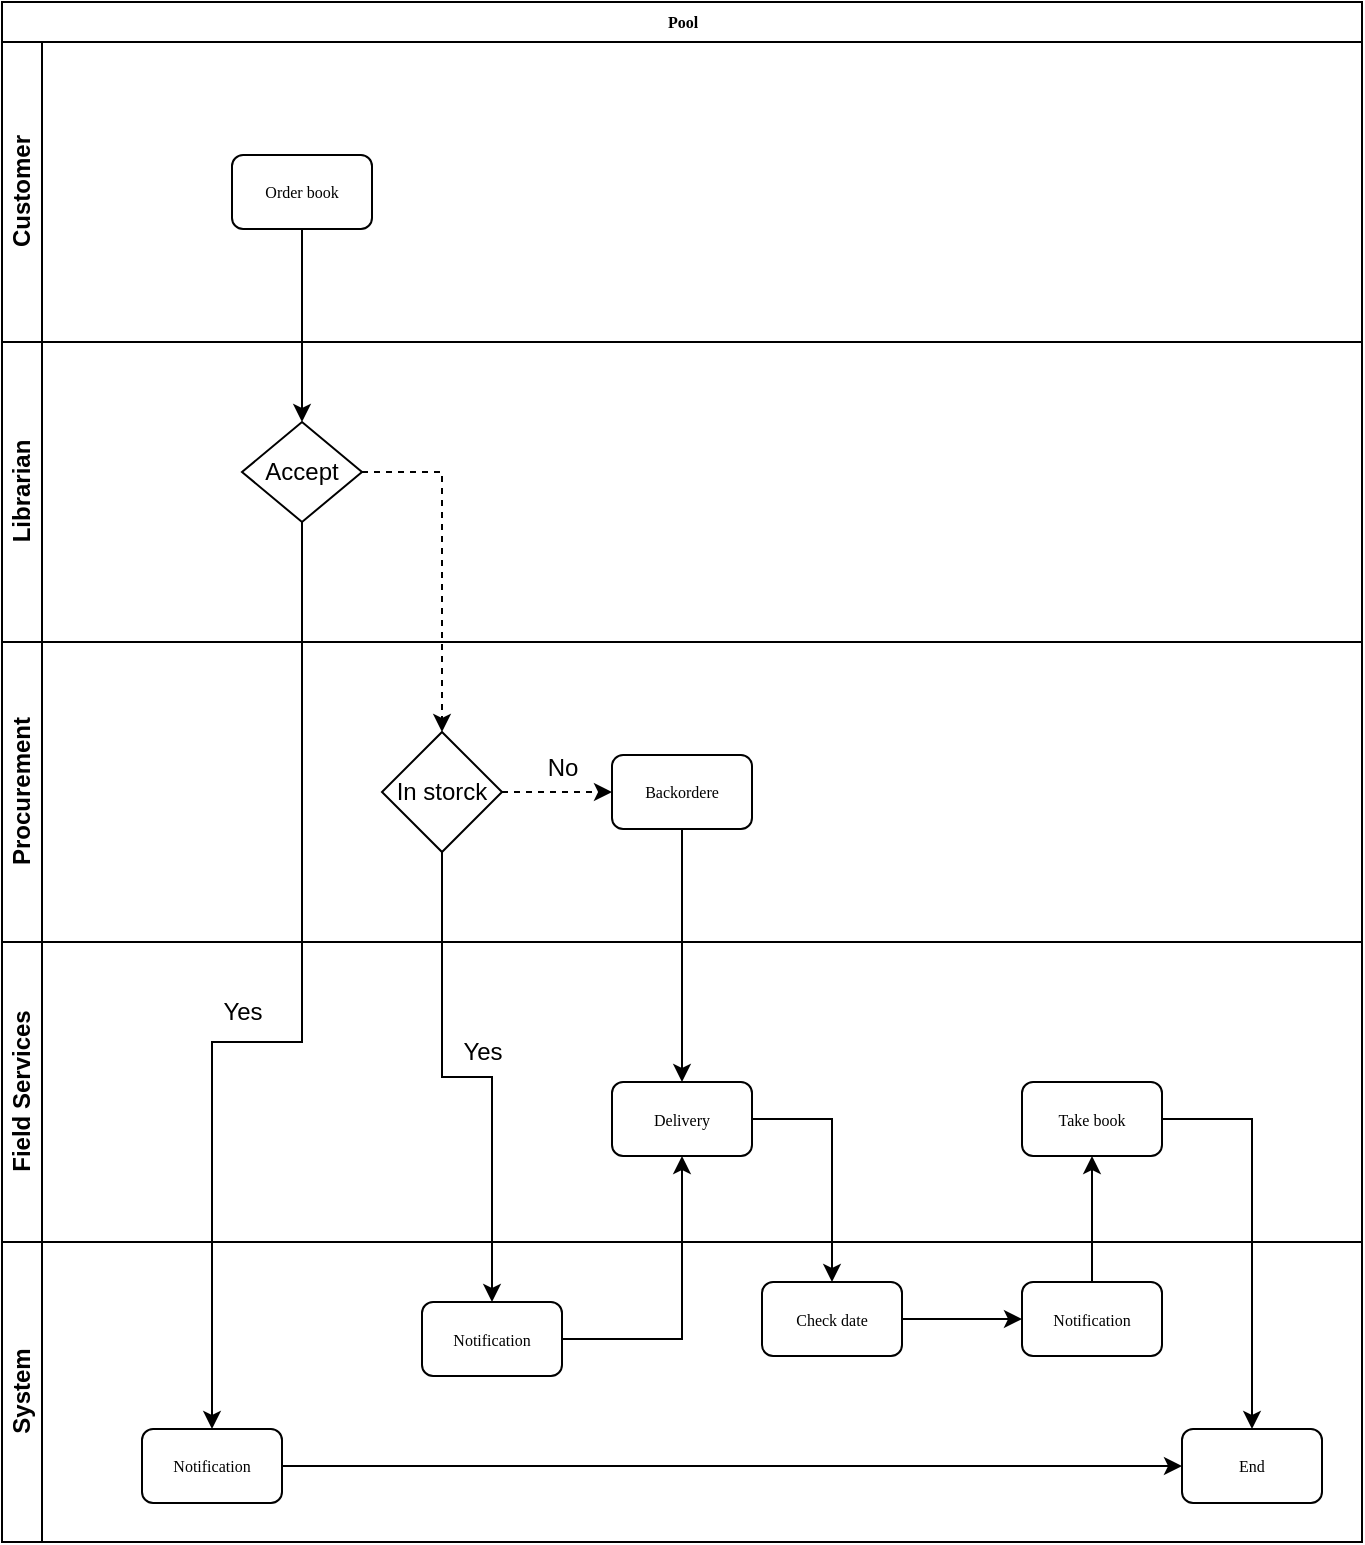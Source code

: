 <mxfile version="21.2.1" type="github">
  <diagram name="Page-1" id="c7488fd3-1785-93aa-aadb-54a6760d102a">
    <mxGraphModel dx="934" dy="506" grid="1" gridSize="10" guides="1" tooltips="1" connect="1" arrows="1" fold="1" page="1" pageScale="1" pageWidth="1100" pageHeight="850" background="none" math="0" shadow="0">
      <root>
        <mxCell id="0" />
        <mxCell id="1" parent="0" />
        <mxCell id="PioGHYzCHyVuM6W1-n5X-24" value="Pool" style="swimlane;html=1;childLayout=stackLayout;horizontal=1;startSize=20;horizontalStack=0;rounded=0;shadow=0;labelBackgroundColor=none;strokeWidth=1;fontFamily=Verdana;fontSize=8;align=center;" vertex="1" parent="1">
          <mxGeometry x="210" y="40" width="680" height="770" as="geometry" />
        </mxCell>
        <mxCell id="PioGHYzCHyVuM6W1-n5X-25" value="Customer" style="swimlane;html=1;startSize=20;horizontal=0;" vertex="1" parent="PioGHYzCHyVuM6W1-n5X-24">
          <mxGeometry y="20" width="680" height="150" as="geometry" />
        </mxCell>
        <mxCell id="PioGHYzCHyVuM6W1-n5X-26" value="Order book" style="rounded=1;whiteSpace=wrap;html=1;shadow=0;labelBackgroundColor=none;strokeWidth=1;fontFamily=Verdana;fontSize=8;align=center;" vertex="1" parent="PioGHYzCHyVuM6W1-n5X-25">
          <mxGeometry x="115" y="56.5" width="70" height="37" as="geometry" />
        </mxCell>
        <mxCell id="PioGHYzCHyVuM6W1-n5X-27" value="Librarian" style="swimlane;html=1;startSize=20;horizontal=0;" vertex="1" parent="PioGHYzCHyVuM6W1-n5X-24">
          <mxGeometry y="170" width="680" height="150" as="geometry" />
        </mxCell>
        <mxCell id="PioGHYzCHyVuM6W1-n5X-47" value="Accept" style="strokeWidth=1;html=1;shape=mxgraph.flowchart.decision;whiteSpace=wrap;" vertex="1" parent="PioGHYzCHyVuM6W1-n5X-27">
          <mxGeometry x="120" y="40" width="60" height="50" as="geometry" />
        </mxCell>
        <mxCell id="PioGHYzCHyVuM6W1-n5X-53" style="edgeStyle=orthogonalEdgeStyle;rounded=0;orthogonalLoop=1;jettySize=auto;html=1;entryX=0.5;entryY=0;entryDx=0;entryDy=0;entryPerimeter=0;" edge="1" parent="PioGHYzCHyVuM6W1-n5X-24" source="PioGHYzCHyVuM6W1-n5X-26" target="PioGHYzCHyVuM6W1-n5X-47">
          <mxGeometry relative="1" as="geometry" />
        </mxCell>
        <mxCell id="PioGHYzCHyVuM6W1-n5X-63" value="Procurement&lt;br&gt;" style="swimlane;html=1;startSize=20;horizontal=0;" vertex="1" parent="PioGHYzCHyVuM6W1-n5X-24">
          <mxGeometry y="320" width="680" height="150" as="geometry" />
        </mxCell>
        <mxCell id="PioGHYzCHyVuM6W1-n5X-93" value="" style="edgeStyle=orthogonalEdgeStyle;rounded=0;orthogonalLoop=1;jettySize=auto;html=1;dashed=1;" edge="1" parent="PioGHYzCHyVuM6W1-n5X-63" source="PioGHYzCHyVuM6W1-n5X-69" target="PioGHYzCHyVuM6W1-n5X-92">
          <mxGeometry relative="1" as="geometry" />
        </mxCell>
        <mxCell id="PioGHYzCHyVuM6W1-n5X-69" value="In storck" style="strokeWidth=1;html=1;shape=mxgraph.flowchart.decision;whiteSpace=wrap;" vertex="1" parent="PioGHYzCHyVuM6W1-n5X-63">
          <mxGeometry x="190" y="45" width="60" height="60" as="geometry" />
        </mxCell>
        <mxCell id="PioGHYzCHyVuM6W1-n5X-86" style="edgeStyle=orthogonalEdgeStyle;rounded=0;orthogonalLoop=1;jettySize=auto;html=1;exitX=0.5;exitY=1;exitDx=0;exitDy=0;" edge="1" parent="PioGHYzCHyVuM6W1-n5X-63">
          <mxGeometry relative="1" as="geometry">
            <mxPoint x="455.0" y="93.5" as="sourcePoint" />
            <mxPoint x="455.0" y="93.5" as="targetPoint" />
          </mxGeometry>
        </mxCell>
        <mxCell id="PioGHYzCHyVuM6W1-n5X-92" value="Backordere" style="rounded=1;whiteSpace=wrap;html=1;shadow=0;labelBackgroundColor=none;strokeWidth=1;fontFamily=Verdana;fontSize=8;align=center;" vertex="1" parent="PioGHYzCHyVuM6W1-n5X-63">
          <mxGeometry x="305" y="56.5" width="70" height="37" as="geometry" />
        </mxCell>
        <mxCell id="PioGHYzCHyVuM6W1-n5X-70" style="edgeStyle=orthogonalEdgeStyle;rounded=0;orthogonalLoop=1;jettySize=auto;html=1;dashed=1;" edge="1" parent="PioGHYzCHyVuM6W1-n5X-24" source="PioGHYzCHyVuM6W1-n5X-47" target="PioGHYzCHyVuM6W1-n5X-69">
          <mxGeometry relative="1" as="geometry" />
        </mxCell>
        <mxCell id="PioGHYzCHyVuM6W1-n5X-72" style="edgeStyle=orthogonalEdgeStyle;rounded=0;orthogonalLoop=1;jettySize=auto;html=1;entryX=0.5;entryY=0;entryDx=0;entryDy=0;" edge="1" parent="PioGHYzCHyVuM6W1-n5X-24" source="PioGHYzCHyVuM6W1-n5X-69" target="PioGHYzCHyVuM6W1-n5X-71">
          <mxGeometry relative="1" as="geometry" />
        </mxCell>
        <mxCell id="PioGHYzCHyVuM6W1-n5X-73" style="edgeStyle=orthogonalEdgeStyle;rounded=0;orthogonalLoop=1;jettySize=auto;html=1;entryX=0.5;entryY=1;entryDx=0;entryDy=0;" edge="1" parent="PioGHYzCHyVuM6W1-n5X-24" source="PioGHYzCHyVuM6W1-n5X-71" target="PioGHYzCHyVuM6W1-n5X-34">
          <mxGeometry relative="1" as="geometry" />
        </mxCell>
        <mxCell id="PioGHYzCHyVuM6W1-n5X-76" style="edgeStyle=orthogonalEdgeStyle;rounded=0;orthogonalLoop=1;jettySize=auto;html=1;entryX=0.5;entryY=0;entryDx=0;entryDy=0;" edge="1" parent="PioGHYzCHyVuM6W1-n5X-24" source="PioGHYzCHyVuM6W1-n5X-47" target="PioGHYzCHyVuM6W1-n5X-50">
          <mxGeometry relative="1" as="geometry">
            <Array as="points">
              <mxPoint x="150" y="520" />
              <mxPoint x="105" y="520" />
            </Array>
          </mxGeometry>
        </mxCell>
        <mxCell id="PioGHYzCHyVuM6W1-n5X-31" value="Field Services" style="swimlane;html=1;startSize=20;horizontal=0;" vertex="1" parent="PioGHYzCHyVuM6W1-n5X-24">
          <mxGeometry y="470" width="680" height="150" as="geometry" />
        </mxCell>
        <mxCell id="PioGHYzCHyVuM6W1-n5X-34" value="Delivery" style="rounded=1;whiteSpace=wrap;html=1;shadow=0;labelBackgroundColor=none;strokeWidth=1;fontFamily=Verdana;fontSize=8;align=center;" vertex="1" parent="PioGHYzCHyVuM6W1-n5X-31">
          <mxGeometry x="305" y="70" width="70" height="37" as="geometry" />
        </mxCell>
        <mxCell id="PioGHYzCHyVuM6W1-n5X-56" value="Yes" style="text;html=1;align=center;verticalAlign=middle;resizable=0;points=[];autosize=1;strokeColor=none;fillColor=none;" vertex="1" parent="PioGHYzCHyVuM6W1-n5X-31">
          <mxGeometry x="100" y="20" width="40" height="30" as="geometry" />
        </mxCell>
        <mxCell id="PioGHYzCHyVuM6W1-n5X-82" value="Take book" style="rounded=1;whiteSpace=wrap;html=1;shadow=0;labelBackgroundColor=none;strokeWidth=1;fontFamily=Verdana;fontSize=8;align=center;" vertex="1" parent="PioGHYzCHyVuM6W1-n5X-31">
          <mxGeometry x="510" y="70" width="70" height="37" as="geometry" />
        </mxCell>
        <mxCell id="PioGHYzCHyVuM6W1-n5X-85" value="Yes" style="text;html=1;align=center;verticalAlign=middle;resizable=0;points=[];autosize=1;strokeColor=none;fillColor=none;" vertex="1" parent="PioGHYzCHyVuM6W1-n5X-31">
          <mxGeometry x="220" y="40" width="40" height="30" as="geometry" />
        </mxCell>
        <mxCell id="PioGHYzCHyVuM6W1-n5X-39" value="System" style="swimlane;html=1;startSize=20;horizontal=0;" vertex="1" parent="PioGHYzCHyVuM6W1-n5X-24">
          <mxGeometry y="620" width="680" height="150" as="geometry" />
        </mxCell>
        <mxCell id="PioGHYzCHyVuM6W1-n5X-55" style="edgeStyle=orthogonalEdgeStyle;rounded=0;orthogonalLoop=1;jettySize=auto;html=1;entryX=0;entryY=0.5;entryDx=0;entryDy=0;" edge="1" parent="PioGHYzCHyVuM6W1-n5X-39" source="PioGHYzCHyVuM6W1-n5X-50" target="PioGHYzCHyVuM6W1-n5X-51">
          <mxGeometry relative="1" as="geometry" />
        </mxCell>
        <mxCell id="PioGHYzCHyVuM6W1-n5X-50" value="Notification" style="rounded=1;whiteSpace=wrap;html=1;shadow=0;labelBackgroundColor=none;strokeWidth=1;fontFamily=Verdana;fontSize=8;align=center;" vertex="1" parent="PioGHYzCHyVuM6W1-n5X-39">
          <mxGeometry x="70" y="93.5" width="70" height="37" as="geometry" />
        </mxCell>
        <mxCell id="PioGHYzCHyVuM6W1-n5X-51" value="End" style="rounded=1;whiteSpace=wrap;html=1;shadow=0;labelBackgroundColor=none;strokeWidth=1;fontFamily=Verdana;fontSize=8;align=center;" vertex="1" parent="PioGHYzCHyVuM6W1-n5X-39">
          <mxGeometry x="590" y="93.5" width="70" height="37" as="geometry" />
        </mxCell>
        <mxCell id="PioGHYzCHyVuM6W1-n5X-71" value="Notification" style="rounded=1;whiteSpace=wrap;html=1;shadow=0;labelBackgroundColor=none;strokeWidth=1;fontFamily=Verdana;fontSize=8;align=center;" vertex="1" parent="PioGHYzCHyVuM6W1-n5X-39">
          <mxGeometry x="210" y="30" width="70" height="37" as="geometry" />
        </mxCell>
        <mxCell id="PioGHYzCHyVuM6W1-n5X-81" value="" style="edgeStyle=orthogonalEdgeStyle;rounded=0;orthogonalLoop=1;jettySize=auto;html=1;" edge="1" parent="PioGHYzCHyVuM6W1-n5X-39" source="PioGHYzCHyVuM6W1-n5X-78" target="PioGHYzCHyVuM6W1-n5X-80">
          <mxGeometry relative="1" as="geometry" />
        </mxCell>
        <mxCell id="PioGHYzCHyVuM6W1-n5X-78" value="Check date" style="rounded=1;whiteSpace=wrap;html=1;shadow=0;labelBackgroundColor=none;strokeWidth=1;fontFamily=Verdana;fontSize=8;align=center;" vertex="1" parent="PioGHYzCHyVuM6W1-n5X-39">
          <mxGeometry x="380" y="20" width="70" height="37" as="geometry" />
        </mxCell>
        <mxCell id="PioGHYzCHyVuM6W1-n5X-80" value="Notification" style="rounded=1;whiteSpace=wrap;html=1;shadow=0;labelBackgroundColor=none;strokeWidth=1;fontFamily=Verdana;fontSize=8;align=center;" vertex="1" parent="PioGHYzCHyVuM6W1-n5X-39">
          <mxGeometry x="510" y="20" width="70" height="37" as="geometry" />
        </mxCell>
        <mxCell id="PioGHYzCHyVuM6W1-n5X-79" style="edgeStyle=orthogonalEdgeStyle;rounded=0;orthogonalLoop=1;jettySize=auto;html=1;entryX=0.5;entryY=0;entryDx=0;entryDy=0;" edge="1" parent="PioGHYzCHyVuM6W1-n5X-24" source="PioGHYzCHyVuM6W1-n5X-34" target="PioGHYzCHyVuM6W1-n5X-78">
          <mxGeometry relative="1" as="geometry" />
        </mxCell>
        <mxCell id="PioGHYzCHyVuM6W1-n5X-83" value="" style="edgeStyle=orthogonalEdgeStyle;rounded=0;orthogonalLoop=1;jettySize=auto;html=1;" edge="1" parent="PioGHYzCHyVuM6W1-n5X-24" source="PioGHYzCHyVuM6W1-n5X-80" target="PioGHYzCHyVuM6W1-n5X-82">
          <mxGeometry relative="1" as="geometry" />
        </mxCell>
        <mxCell id="PioGHYzCHyVuM6W1-n5X-84" style="edgeStyle=orthogonalEdgeStyle;rounded=0;orthogonalLoop=1;jettySize=auto;html=1;entryX=0.5;entryY=0;entryDx=0;entryDy=0;" edge="1" parent="PioGHYzCHyVuM6W1-n5X-24" source="PioGHYzCHyVuM6W1-n5X-82" target="PioGHYzCHyVuM6W1-n5X-51">
          <mxGeometry relative="1" as="geometry" />
        </mxCell>
        <mxCell id="PioGHYzCHyVuM6W1-n5X-95" style="edgeStyle=orthogonalEdgeStyle;rounded=0;orthogonalLoop=1;jettySize=auto;html=1;entryX=0.5;entryY=0;entryDx=0;entryDy=0;" edge="1" parent="PioGHYzCHyVuM6W1-n5X-24" source="PioGHYzCHyVuM6W1-n5X-92" target="PioGHYzCHyVuM6W1-n5X-34">
          <mxGeometry relative="1" as="geometry" />
        </mxCell>
        <mxCell id="PioGHYzCHyVuM6W1-n5X-94" value="No" style="text;html=1;align=center;verticalAlign=middle;resizable=0;points=[];autosize=1;strokeColor=none;fillColor=none;" vertex="1" parent="1">
          <mxGeometry x="470" y="408" width="40" height="30" as="geometry" />
        </mxCell>
      </root>
    </mxGraphModel>
  </diagram>
</mxfile>
